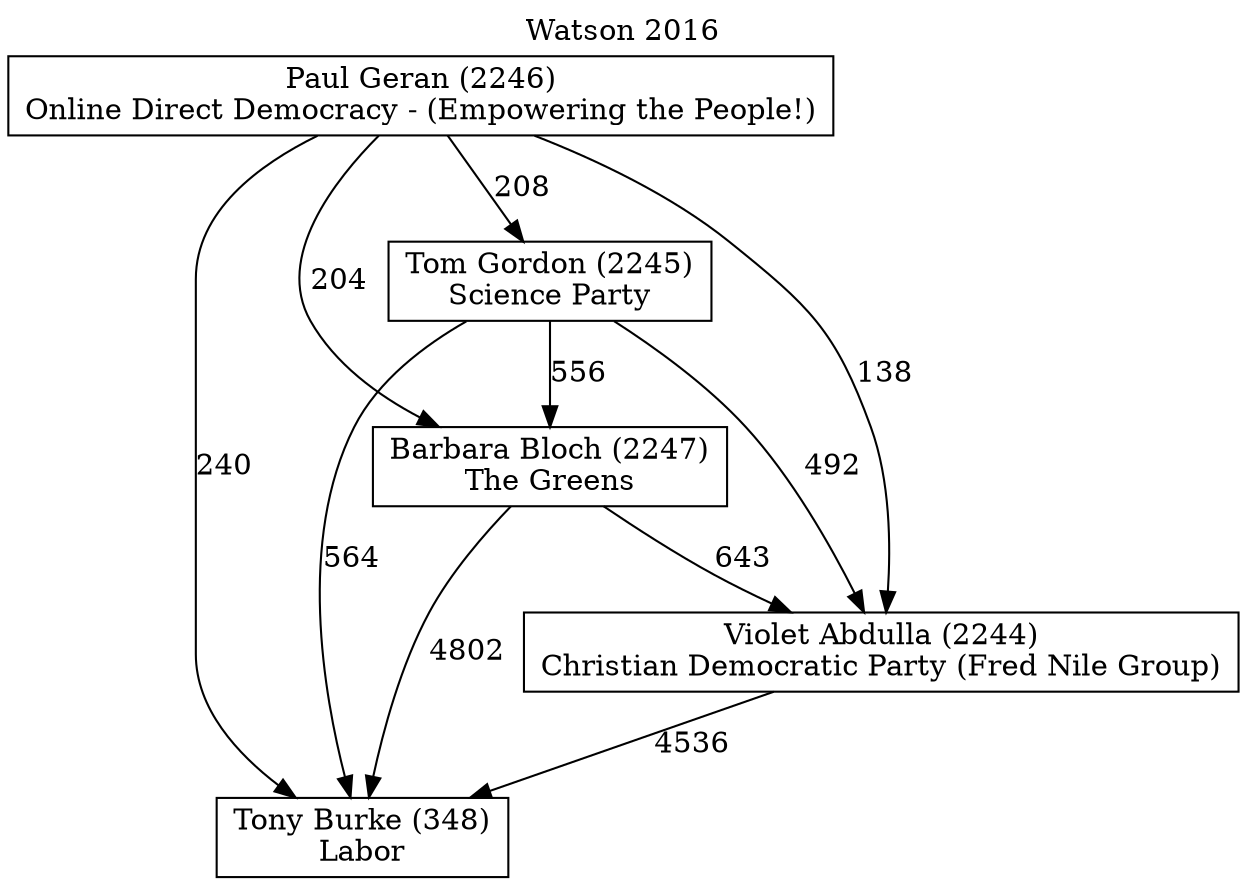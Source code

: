 // House preference flow
digraph "Tony Burke (348)_Watson_2016" {
	graph [label="Watson 2016" labelloc=t mclimit=10]
	node [shape=box]
	"Paul Geran (2246)" [label="Paul Geran (2246)
Online Direct Democracy - (Empowering the People!)"]
	"Barbara Bloch (2247)" [label="Barbara Bloch (2247)
The Greens"]
	"Violet Abdulla (2244)" [label="Violet Abdulla (2244)
Christian Democratic Party (Fred Nile Group)"]
	"Tony Burke (348)" [label="Tony Burke (348)
Labor"]
	"Tom Gordon (2245)" [label="Tom Gordon (2245)
Science Party"]
	"Tom Gordon (2245)" -> "Barbara Bloch (2247)" [label=556]
	"Tom Gordon (2245)" -> "Tony Burke (348)" [label=564]
	"Violet Abdulla (2244)" -> "Tony Burke (348)" [label=4536]
	"Paul Geran (2246)" -> "Barbara Bloch (2247)" [label=204]
	"Barbara Bloch (2247)" -> "Violet Abdulla (2244)" [label=643]
	"Barbara Bloch (2247)" -> "Tony Burke (348)" [label=4802]
	"Paul Geran (2246)" -> "Violet Abdulla (2244)" [label=138]
	"Tom Gordon (2245)" -> "Violet Abdulla (2244)" [label=492]
	"Paul Geran (2246)" -> "Tony Burke (348)" [label=240]
	"Paul Geran (2246)" -> "Tom Gordon (2245)" [label=208]
}
